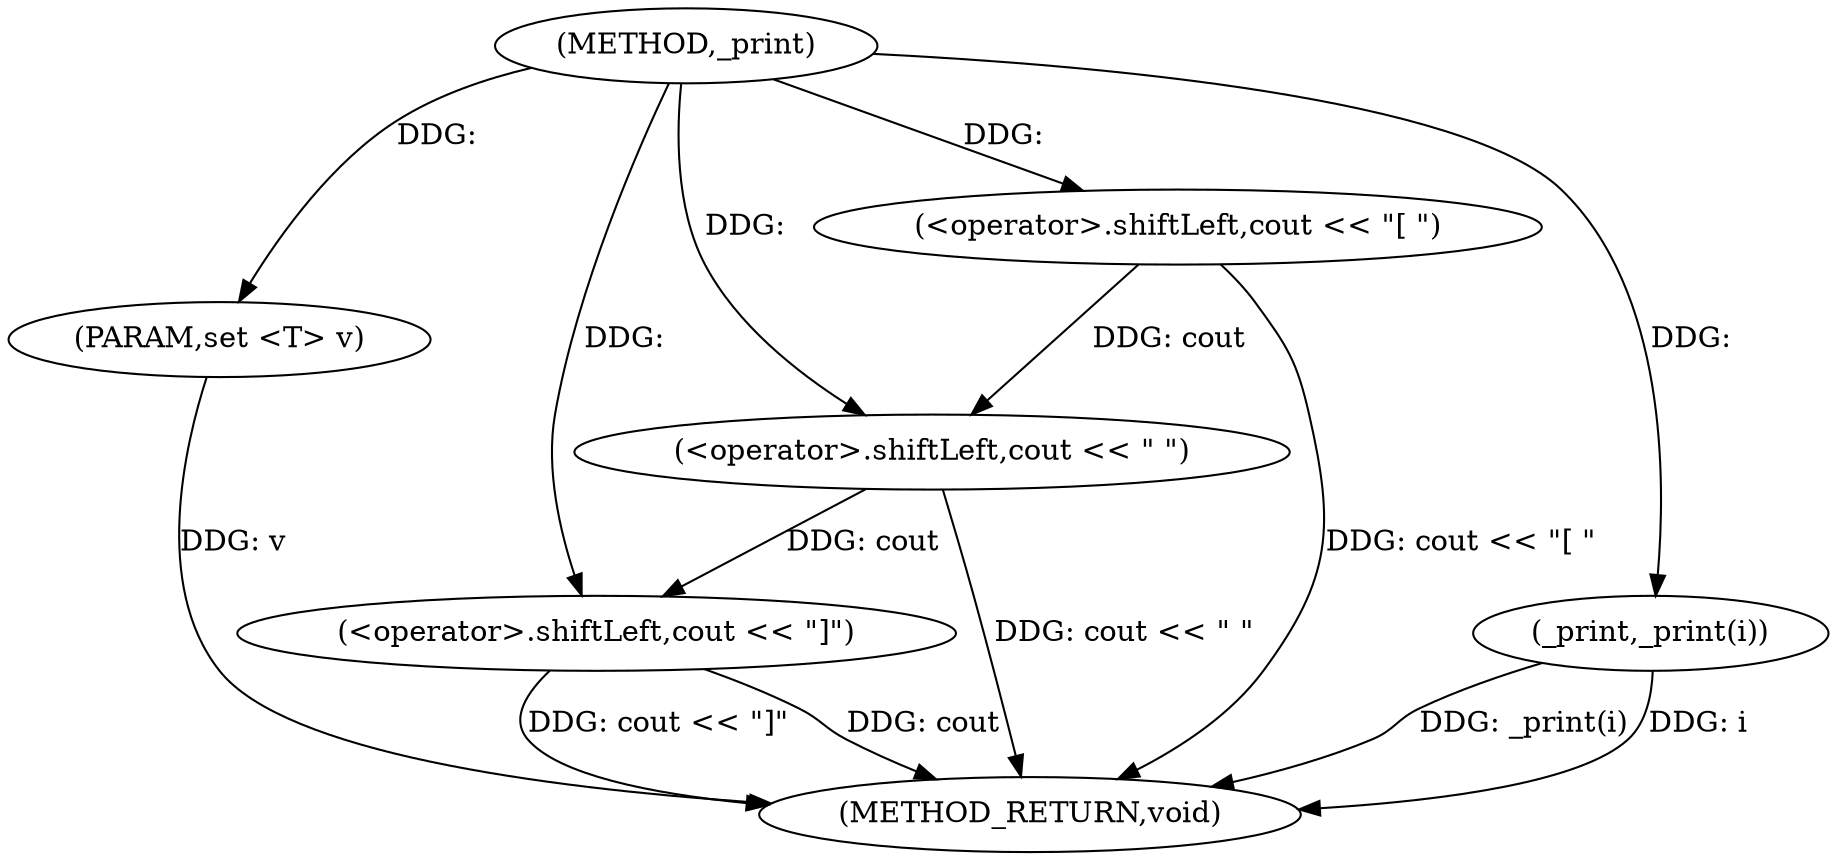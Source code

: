 digraph "_print" {  
"1000200" [label = "(METHOD,_print)" ]
"1000216" [label = "(METHOD_RETURN,void)" ]
"1000201" [label = "(PARAM,set <T> v)" ]
"1000203" [label = "(<operator>.shiftLeft,cout << \"[ \")" ]
"1000213" [label = "(<operator>.shiftLeft,cout << \"]\")" ]
"1000208" [label = "(_print,_print(i))" ]
"1000210" [label = "(<operator>.shiftLeft,cout << \" \")" ]
  "1000201" -> "1000216"  [ label = "DDG: v"] 
  "1000203" -> "1000216"  [ label = "DDG: cout << \"[ \""] 
  "1000208" -> "1000216"  [ label = "DDG: _print(i)"] 
  "1000210" -> "1000216"  [ label = "DDG: cout << \" \""] 
  "1000213" -> "1000216"  [ label = "DDG: cout"] 
  "1000213" -> "1000216"  [ label = "DDG: cout << \"]\""] 
  "1000208" -> "1000216"  [ label = "DDG: i"] 
  "1000200" -> "1000201"  [ label = "DDG: "] 
  "1000200" -> "1000203"  [ label = "DDG: "] 
  "1000210" -> "1000213"  [ label = "DDG: cout"] 
  "1000200" -> "1000213"  [ label = "DDG: "] 
  "1000200" -> "1000208"  [ label = "DDG: "] 
  "1000203" -> "1000210"  [ label = "DDG: cout"] 
  "1000200" -> "1000210"  [ label = "DDG: "] 
}
